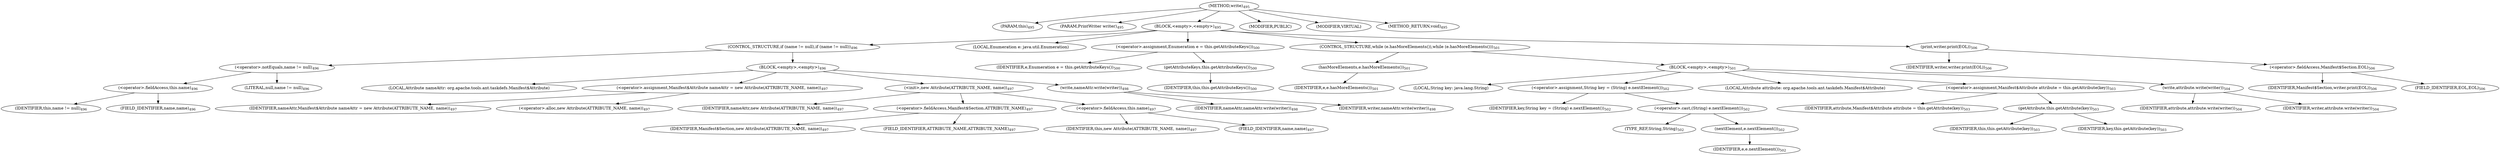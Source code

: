 digraph "write" {  
"958" [label = <(METHOD,write)<SUB>495</SUB>> ]
"60" [label = <(PARAM,this)<SUB>495</SUB>> ]
"959" [label = <(PARAM,PrintWriter writer)<SUB>495</SUB>> ]
"960" [label = <(BLOCK,&lt;empty&gt;,&lt;empty&gt;)<SUB>495</SUB>> ]
"961" [label = <(CONTROL_STRUCTURE,if (name != null),if (name != null))<SUB>496</SUB>> ]
"962" [label = <(&lt;operator&gt;.notEquals,name != null)<SUB>496</SUB>> ]
"963" [label = <(&lt;operator&gt;.fieldAccess,this.name)<SUB>496</SUB>> ]
"964" [label = <(IDENTIFIER,this,name != null)<SUB>496</SUB>> ]
"965" [label = <(FIELD_IDENTIFIER,name,name)<SUB>496</SUB>> ]
"966" [label = <(LITERAL,null,name != null)<SUB>496</SUB>> ]
"967" [label = <(BLOCK,&lt;empty&gt;,&lt;empty&gt;)<SUB>496</SUB>> ]
"58" [label = <(LOCAL,Attribute nameAttr: org.apache.tools.ant.taskdefs.Manifest$Attribute)> ]
"968" [label = <(&lt;operator&gt;.assignment,Manifest$Attribute nameAttr = new Attribute(ATTRIBUTE_NAME, name))<SUB>497</SUB>> ]
"969" [label = <(IDENTIFIER,nameAttr,Manifest$Attribute nameAttr = new Attribute(ATTRIBUTE_NAME, name))<SUB>497</SUB>> ]
"970" [label = <(&lt;operator&gt;.alloc,new Attribute(ATTRIBUTE_NAME, name))<SUB>497</SUB>> ]
"971" [label = <(&lt;init&gt;,new Attribute(ATTRIBUTE_NAME, name))<SUB>497</SUB>> ]
"57" [label = <(IDENTIFIER,nameAttr,new Attribute(ATTRIBUTE_NAME, name))<SUB>497</SUB>> ]
"972" [label = <(&lt;operator&gt;.fieldAccess,Manifest$Section.ATTRIBUTE_NAME)<SUB>497</SUB>> ]
"973" [label = <(IDENTIFIER,Manifest$Section,new Attribute(ATTRIBUTE_NAME, name))<SUB>497</SUB>> ]
"974" [label = <(FIELD_IDENTIFIER,ATTRIBUTE_NAME,ATTRIBUTE_NAME)<SUB>497</SUB>> ]
"975" [label = <(&lt;operator&gt;.fieldAccess,this.name)<SUB>497</SUB>> ]
"976" [label = <(IDENTIFIER,this,new Attribute(ATTRIBUTE_NAME, name))<SUB>497</SUB>> ]
"977" [label = <(FIELD_IDENTIFIER,name,name)<SUB>497</SUB>> ]
"978" [label = <(write,nameAttr.write(writer))<SUB>498</SUB>> ]
"979" [label = <(IDENTIFIER,nameAttr,nameAttr.write(writer))<SUB>498</SUB>> ]
"980" [label = <(IDENTIFIER,writer,nameAttr.write(writer))<SUB>498</SUB>> ]
"981" [label = <(LOCAL,Enumeration e: java.util.Enumeration)> ]
"982" [label = <(&lt;operator&gt;.assignment,Enumeration e = this.getAttributeKeys())<SUB>500</SUB>> ]
"983" [label = <(IDENTIFIER,e,Enumeration e = this.getAttributeKeys())<SUB>500</SUB>> ]
"984" [label = <(getAttributeKeys,this.getAttributeKeys())<SUB>500</SUB>> ]
"59" [label = <(IDENTIFIER,this,this.getAttributeKeys())<SUB>500</SUB>> ]
"985" [label = <(CONTROL_STRUCTURE,while (e.hasMoreElements()),while (e.hasMoreElements()))<SUB>501</SUB>> ]
"986" [label = <(hasMoreElements,e.hasMoreElements())<SUB>501</SUB>> ]
"987" [label = <(IDENTIFIER,e,e.hasMoreElements())<SUB>501</SUB>> ]
"988" [label = <(BLOCK,&lt;empty&gt;,&lt;empty&gt;)<SUB>501</SUB>> ]
"989" [label = <(LOCAL,String key: java.lang.String)> ]
"990" [label = <(&lt;operator&gt;.assignment,String key = (String) e.nextElement())<SUB>502</SUB>> ]
"991" [label = <(IDENTIFIER,key,String key = (String) e.nextElement())<SUB>502</SUB>> ]
"992" [label = <(&lt;operator&gt;.cast,(String) e.nextElement())<SUB>502</SUB>> ]
"993" [label = <(TYPE_REF,String,String)<SUB>502</SUB>> ]
"994" [label = <(nextElement,e.nextElement())<SUB>502</SUB>> ]
"995" [label = <(IDENTIFIER,e,e.nextElement())<SUB>502</SUB>> ]
"996" [label = <(LOCAL,Attribute attribute: org.apache.tools.ant.taskdefs.Manifest$Attribute)> ]
"997" [label = <(&lt;operator&gt;.assignment,Manifest$Attribute attribute = this.getAttribute(key))<SUB>503</SUB>> ]
"998" [label = <(IDENTIFIER,attribute,Manifest$Attribute attribute = this.getAttribute(key))<SUB>503</SUB>> ]
"999" [label = <(getAttribute,this.getAttribute(key))<SUB>503</SUB>> ]
"61" [label = <(IDENTIFIER,this,this.getAttribute(key))<SUB>503</SUB>> ]
"1000" [label = <(IDENTIFIER,key,this.getAttribute(key))<SUB>503</SUB>> ]
"1001" [label = <(write,attribute.write(writer))<SUB>504</SUB>> ]
"1002" [label = <(IDENTIFIER,attribute,attribute.write(writer))<SUB>504</SUB>> ]
"1003" [label = <(IDENTIFIER,writer,attribute.write(writer))<SUB>504</SUB>> ]
"1004" [label = <(print,writer.print(EOL))<SUB>506</SUB>> ]
"1005" [label = <(IDENTIFIER,writer,writer.print(EOL))<SUB>506</SUB>> ]
"1006" [label = <(&lt;operator&gt;.fieldAccess,Manifest$Section.EOL)<SUB>506</SUB>> ]
"1007" [label = <(IDENTIFIER,Manifest$Section,writer.print(EOL))<SUB>506</SUB>> ]
"1008" [label = <(FIELD_IDENTIFIER,EOL,EOL)<SUB>506</SUB>> ]
"1009" [label = <(MODIFIER,PUBLIC)> ]
"1010" [label = <(MODIFIER,VIRTUAL)> ]
"1011" [label = <(METHOD_RETURN,void)<SUB>495</SUB>> ]
  "958" -> "60" 
  "958" -> "959" 
  "958" -> "960" 
  "958" -> "1009" 
  "958" -> "1010" 
  "958" -> "1011" 
  "960" -> "961" 
  "960" -> "981" 
  "960" -> "982" 
  "960" -> "985" 
  "960" -> "1004" 
  "961" -> "962" 
  "961" -> "967" 
  "962" -> "963" 
  "962" -> "966" 
  "963" -> "964" 
  "963" -> "965" 
  "967" -> "58" 
  "967" -> "968" 
  "967" -> "971" 
  "967" -> "978" 
  "968" -> "969" 
  "968" -> "970" 
  "971" -> "57" 
  "971" -> "972" 
  "971" -> "975" 
  "972" -> "973" 
  "972" -> "974" 
  "975" -> "976" 
  "975" -> "977" 
  "978" -> "979" 
  "978" -> "980" 
  "982" -> "983" 
  "982" -> "984" 
  "984" -> "59" 
  "985" -> "986" 
  "985" -> "988" 
  "986" -> "987" 
  "988" -> "989" 
  "988" -> "990" 
  "988" -> "996" 
  "988" -> "997" 
  "988" -> "1001" 
  "990" -> "991" 
  "990" -> "992" 
  "992" -> "993" 
  "992" -> "994" 
  "994" -> "995" 
  "997" -> "998" 
  "997" -> "999" 
  "999" -> "61" 
  "999" -> "1000" 
  "1001" -> "1002" 
  "1001" -> "1003" 
  "1004" -> "1005" 
  "1004" -> "1006" 
  "1006" -> "1007" 
  "1006" -> "1008" 
}
